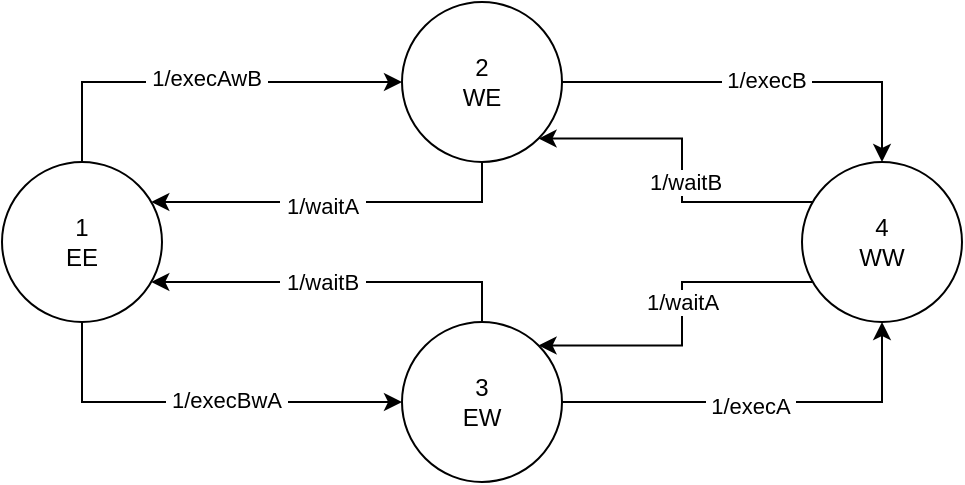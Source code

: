 <mxfile version="15.9.6" type="device"><diagram id="OM1nzkti-HERprLAmRaw" name="Page-1"><mxGraphModel dx="1094" dy="586" grid="1" gridSize="10" guides="1" tooltips="1" connect="1" arrows="1" fold="1" page="1" pageScale="1" pageWidth="827" pageHeight="1169" math="0" shadow="0"><root><mxCell id="0"/><mxCell id="1" parent="0"/><mxCell id="4M0aw7PSCwJINRS85Ay9-5" style="edgeStyle=orthogonalEdgeStyle;rounded=0;orthogonalLoop=1;jettySize=auto;html=1;entryX=0;entryY=0.5;entryDx=0;entryDy=0;" edge="1" parent="1" source="4M0aw7PSCwJINRS85Ay9-1" target="4M0aw7PSCwJINRS85Ay9-3"><mxGeometry relative="1" as="geometry"><Array as="points"><mxPoint x="80" y="280"/></Array></mxGeometry></mxCell><mxCell id="4M0aw7PSCwJINRS85Ay9-15" value="&amp;nbsp;1/execBwA&amp;nbsp;" style="edgeLabel;html=1;align=center;verticalAlign=middle;resizable=0;points=[];" vertex="1" connectable="0" parent="4M0aw7PSCwJINRS85Ay9-5"><mxGeometry x="0.121" y="1" relative="1" as="geometry"><mxPoint as="offset"/></mxGeometry></mxCell><mxCell id="4M0aw7PSCwJINRS85Ay9-6" style="edgeStyle=orthogonalEdgeStyle;rounded=0;orthogonalLoop=1;jettySize=auto;html=1;" edge="1" parent="1" source="4M0aw7PSCwJINRS85Ay9-1" target="4M0aw7PSCwJINRS85Ay9-2"><mxGeometry relative="1" as="geometry"><Array as="points"><mxPoint x="80" y="120"/></Array></mxGeometry></mxCell><mxCell id="4M0aw7PSCwJINRS85Ay9-14" value="&amp;nbsp;1/execAwB&amp;nbsp;" style="edgeLabel;html=1;align=center;verticalAlign=middle;resizable=0;points=[];" vertex="1" connectable="0" parent="4M0aw7PSCwJINRS85Ay9-6"><mxGeometry x="0.021" y="2" relative="1" as="geometry"><mxPoint as="offset"/></mxGeometry></mxCell><mxCell id="4M0aw7PSCwJINRS85Ay9-1" value="1&lt;br&gt;EE" style="ellipse;whiteSpace=wrap;html=1;aspect=fixed;" vertex="1" parent="1"><mxGeometry x="40" y="160" width="80" height="80" as="geometry"/></mxCell><mxCell id="4M0aw7PSCwJINRS85Ay9-7" style="edgeStyle=orthogonalEdgeStyle;rounded=0;orthogonalLoop=1;jettySize=auto;html=1;" edge="1" parent="1" source="4M0aw7PSCwJINRS85Ay9-2" target="4M0aw7PSCwJINRS85Ay9-1"><mxGeometry relative="1" as="geometry"><Array as="points"><mxPoint x="280" y="180"/></Array></mxGeometry></mxCell><mxCell id="4M0aw7PSCwJINRS85Ay9-17" value="&amp;nbsp;1/waitA&amp;nbsp;" style="edgeLabel;html=1;align=center;verticalAlign=middle;resizable=0;points=[];" vertex="1" connectable="0" parent="4M0aw7PSCwJINRS85Ay9-7"><mxGeometry x="-0.193" y="2" relative="1" as="geometry"><mxPoint x="-25" as="offset"/></mxGeometry></mxCell><mxCell id="4M0aw7PSCwJINRS85Ay9-10" style="edgeStyle=orthogonalEdgeStyle;rounded=0;orthogonalLoop=1;jettySize=auto;html=1;entryX=0.5;entryY=0;entryDx=0;entryDy=0;" edge="1" parent="1" source="4M0aw7PSCwJINRS85Ay9-2" target="4M0aw7PSCwJINRS85Ay9-4"><mxGeometry relative="1" as="geometry"/></mxCell><mxCell id="4M0aw7PSCwJINRS85Ay9-18" value="&amp;nbsp;1/execB&amp;nbsp;" style="edgeLabel;html=1;align=center;verticalAlign=middle;resizable=0;points=[];" vertex="1" connectable="0" parent="4M0aw7PSCwJINRS85Ay9-10"><mxGeometry x="0.021" y="1" relative="1" as="geometry"><mxPoint as="offset"/></mxGeometry></mxCell><mxCell id="4M0aw7PSCwJINRS85Ay9-2" value="2&lt;br&gt;WE" style="ellipse;whiteSpace=wrap;html=1;aspect=fixed;" vertex="1" parent="1"><mxGeometry x="240" y="80" width="80" height="80" as="geometry"/></mxCell><mxCell id="4M0aw7PSCwJINRS85Ay9-8" style="edgeStyle=orthogonalEdgeStyle;rounded=0;orthogonalLoop=1;jettySize=auto;html=1;" edge="1" parent="1" source="4M0aw7PSCwJINRS85Ay9-3" target="4M0aw7PSCwJINRS85Ay9-1"><mxGeometry relative="1" as="geometry"><Array as="points"><mxPoint x="280" y="220"/></Array></mxGeometry></mxCell><mxCell id="4M0aw7PSCwJINRS85Ay9-16" value="&amp;nbsp;1/waitB&amp;nbsp;" style="edgeLabel;html=1;align=center;verticalAlign=middle;resizable=0;points=[];" vertex="1" connectable="0" parent="4M0aw7PSCwJINRS85Ay9-8"><mxGeometry x="-0.168" y="3" relative="1" as="geometry"><mxPoint x="-23" y="-3" as="offset"/></mxGeometry></mxCell><mxCell id="4M0aw7PSCwJINRS85Ay9-9" style="edgeStyle=orthogonalEdgeStyle;rounded=0;orthogonalLoop=1;jettySize=auto;html=1;entryX=0.5;entryY=1;entryDx=0;entryDy=0;" edge="1" parent="1" source="4M0aw7PSCwJINRS85Ay9-3" target="4M0aw7PSCwJINRS85Ay9-4"><mxGeometry relative="1" as="geometry"/></mxCell><mxCell id="4M0aw7PSCwJINRS85Ay9-19" value="&amp;nbsp;1/execA&amp;nbsp;" style="edgeLabel;html=1;align=center;verticalAlign=middle;resizable=0;points=[];" vertex="1" connectable="0" parent="4M0aw7PSCwJINRS85Ay9-9"><mxGeometry x="-0.063" y="-2" relative="1" as="geometry"><mxPoint as="offset"/></mxGeometry></mxCell><mxCell id="4M0aw7PSCwJINRS85Ay9-3" value="3&lt;br&gt;EW" style="ellipse;whiteSpace=wrap;html=1;aspect=fixed;" vertex="1" parent="1"><mxGeometry x="240" y="240" width="80" height="80" as="geometry"/></mxCell><mxCell id="4M0aw7PSCwJINRS85Ay9-12" style="edgeStyle=orthogonalEdgeStyle;rounded=0;orthogonalLoop=1;jettySize=auto;html=1;entryX=1;entryY=0;entryDx=0;entryDy=0;" edge="1" parent="1" source="4M0aw7PSCwJINRS85Ay9-4" target="4M0aw7PSCwJINRS85Ay9-3"><mxGeometry relative="1" as="geometry"><Array as="points"><mxPoint x="380" y="220"/><mxPoint x="380" y="252"/></Array></mxGeometry></mxCell><mxCell id="4M0aw7PSCwJINRS85Ay9-20" value="&amp;nbsp;1/waitA&amp;nbsp;" style="edgeLabel;html=1;align=center;verticalAlign=middle;resizable=0;points=[];" vertex="1" connectable="0" parent="4M0aw7PSCwJINRS85Ay9-12"><mxGeometry x="-0.497" y="1" relative="1" as="geometry"><mxPoint x="-23" y="9" as="offset"/></mxGeometry></mxCell><mxCell id="4M0aw7PSCwJINRS85Ay9-13" style="edgeStyle=orthogonalEdgeStyle;rounded=0;orthogonalLoop=1;jettySize=auto;html=1;entryX=1;entryY=1;entryDx=0;entryDy=0;" edge="1" parent="1" source="4M0aw7PSCwJINRS85Ay9-4" target="4M0aw7PSCwJINRS85Ay9-2"><mxGeometry relative="1" as="geometry"><Array as="points"><mxPoint x="380" y="180"/><mxPoint x="380" y="148"/></Array></mxGeometry></mxCell><mxCell id="4M0aw7PSCwJINRS85Ay9-21" value="&amp;nbsp;1/waitB" style="edgeLabel;html=1;align=center;verticalAlign=middle;resizable=0;points=[];" vertex="1" connectable="0" parent="4M0aw7PSCwJINRS85Ay9-13"><mxGeometry x="-0.461" relative="1" as="geometry"><mxPoint x="-20" y="-10" as="offset"/></mxGeometry></mxCell><mxCell id="4M0aw7PSCwJINRS85Ay9-4" value="4&lt;br&gt;WW" style="ellipse;whiteSpace=wrap;html=1;aspect=fixed;" vertex="1" parent="1"><mxGeometry x="440" y="160" width="80" height="80" as="geometry"/></mxCell></root></mxGraphModel></diagram></mxfile>